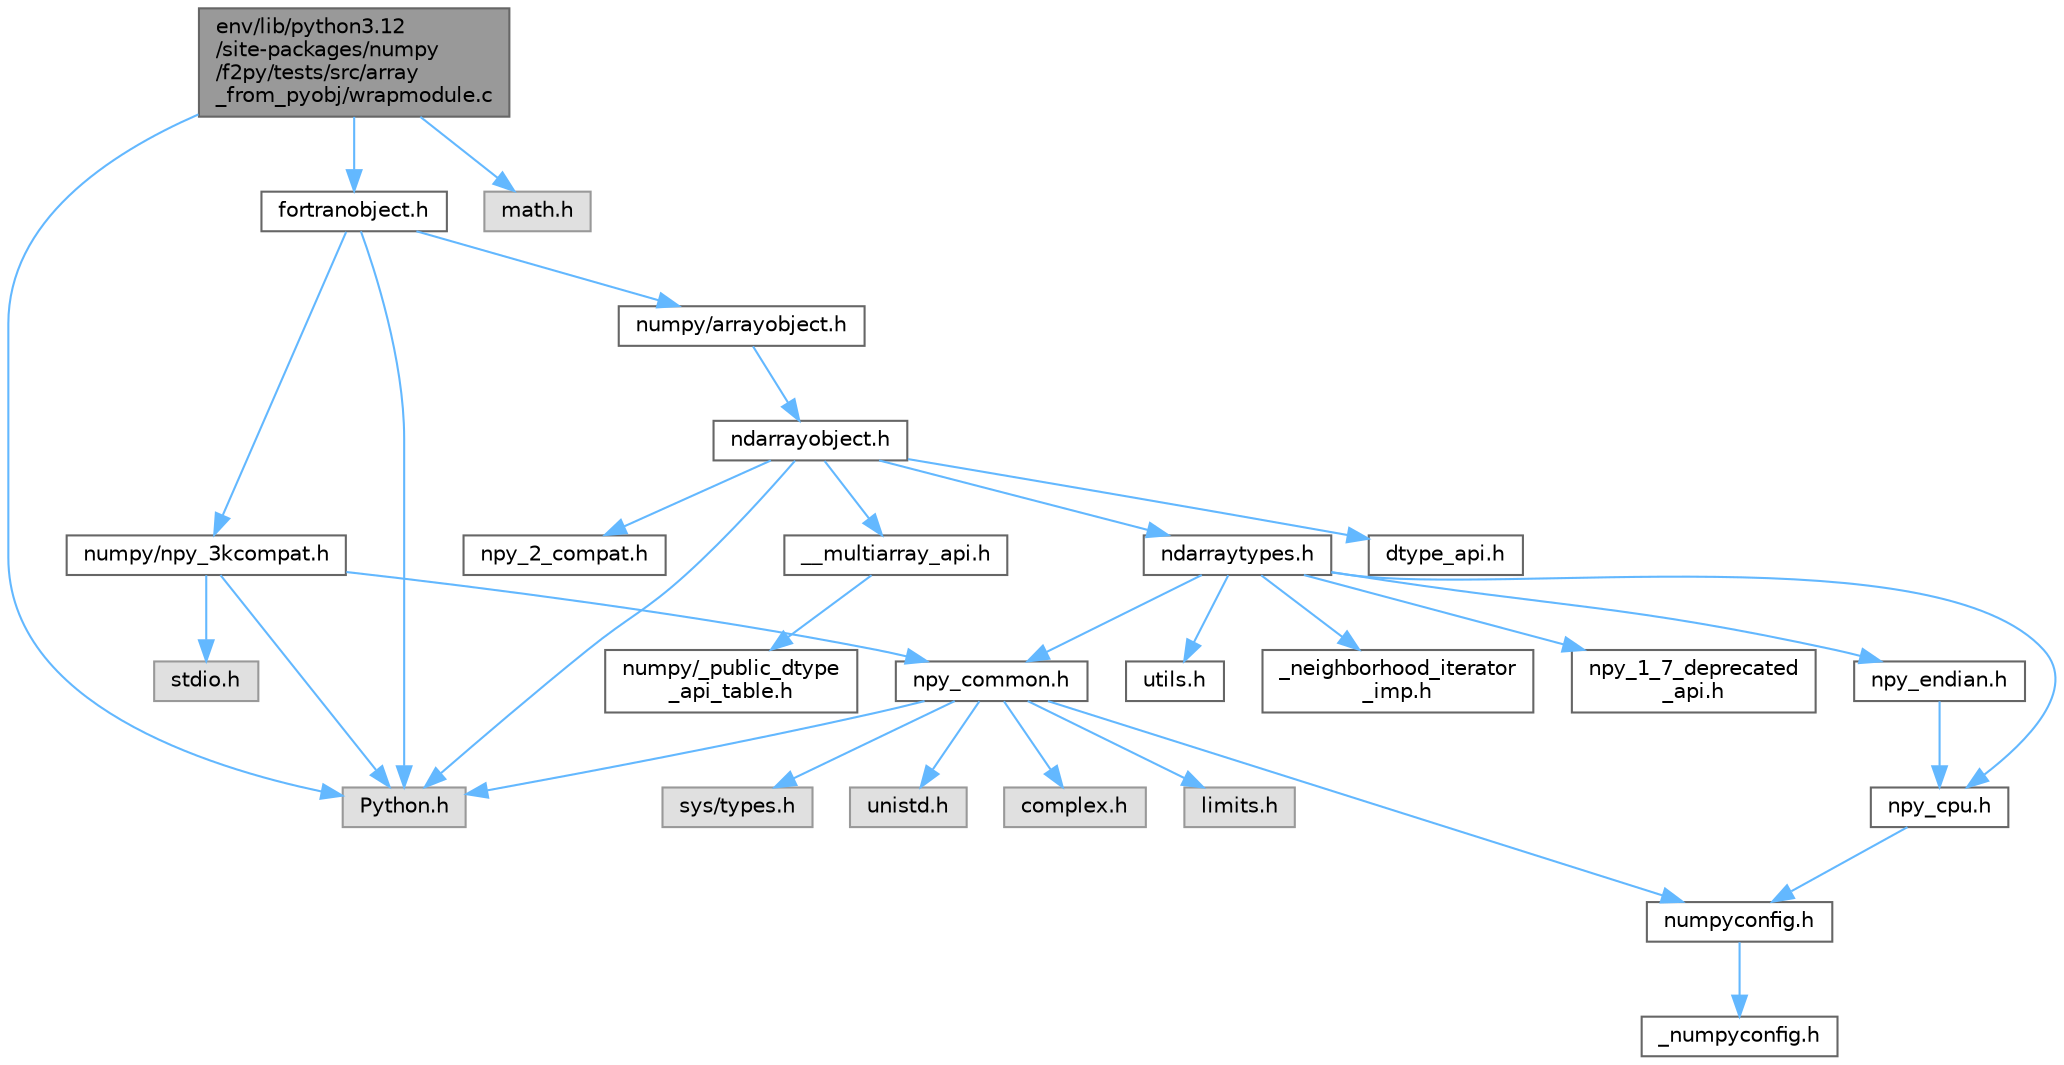 digraph "env/lib/python3.12/site-packages/numpy/f2py/tests/src/array_from_pyobj/wrapmodule.c"
{
 // LATEX_PDF_SIZE
  bgcolor="transparent";
  edge [fontname=Helvetica,fontsize=10,labelfontname=Helvetica,labelfontsize=10];
  node [fontname=Helvetica,fontsize=10,shape=box,height=0.2,width=0.4];
  Node1 [id="Node000001",label="env/lib/python3.12\l/site-packages/numpy\l/f2py/tests/src/array\l_from_pyobj/wrapmodule.c",height=0.2,width=0.4,color="gray40", fillcolor="grey60", style="filled", fontcolor="black",tooltip=" "];
  Node1 -> Node2 [id="edge32_Node000001_Node000002",color="steelblue1",style="solid",tooltip=" "];
  Node2 [id="Node000002",label="Python.h",height=0.2,width=0.4,color="grey60", fillcolor="#E0E0E0", style="filled",tooltip=" "];
  Node1 -> Node3 [id="edge33_Node000001_Node000003",color="steelblue1",style="solid",tooltip=" "];
  Node3 [id="Node000003",label="fortranobject.h",height=0.2,width=0.4,color="grey40", fillcolor="white", style="filled",URL="$fortranobject_8h.html",tooltip=" "];
  Node3 -> Node2 [id="edge34_Node000003_Node000002",color="steelblue1",style="solid",tooltip=" "];
  Node3 -> Node4 [id="edge35_Node000003_Node000004",color="steelblue1",style="solid",tooltip=" "];
  Node4 [id="Node000004",label="numpy/arrayobject.h",height=0.2,width=0.4,color="grey40", fillcolor="white", style="filled",URL="$arrayobject_8h.html",tooltip=" "];
  Node4 -> Node5 [id="edge36_Node000004_Node000005",color="steelblue1",style="solid",tooltip=" "];
  Node5 [id="Node000005",label="ndarrayobject.h",height=0.2,width=0.4,color="grey40", fillcolor="white", style="filled",URL="$ndarrayobject_8h.html",tooltip=" "];
  Node5 -> Node2 [id="edge37_Node000005_Node000002",color="steelblue1",style="solid",tooltip=" "];
  Node5 -> Node6 [id="edge38_Node000005_Node000006",color="steelblue1",style="solid",tooltip=" "];
  Node6 [id="Node000006",label="ndarraytypes.h",height=0.2,width=0.4,color="grey40", fillcolor="white", style="filled",URL="$ndarraytypes_8h.html",tooltip=" "];
  Node6 -> Node7 [id="edge39_Node000006_Node000007",color="steelblue1",style="solid",tooltip=" "];
  Node7 [id="Node000007",label="npy_common.h",height=0.2,width=0.4,color="grey40", fillcolor="white", style="filled",URL="$npy__common_8h.html",tooltip=" "];
  Node7 -> Node2 [id="edge40_Node000007_Node000002",color="steelblue1",style="solid",tooltip=" "];
  Node7 -> Node8 [id="edge41_Node000007_Node000008",color="steelblue1",style="solid",tooltip=" "];
  Node8 [id="Node000008",label="numpyconfig.h",height=0.2,width=0.4,color="grey40", fillcolor="white", style="filled",URL="$numpyconfig_8h.html",tooltip=" "];
  Node8 -> Node9 [id="edge42_Node000008_Node000009",color="steelblue1",style="solid",tooltip=" "];
  Node9 [id="Node000009",label="_numpyconfig.h",height=0.2,width=0.4,color="grey40", fillcolor="white", style="filled",URL="$__numpyconfig_8h.html",tooltip=" "];
  Node7 -> Node10 [id="edge43_Node000007_Node000010",color="steelblue1",style="solid",tooltip=" "];
  Node10 [id="Node000010",label="sys/types.h",height=0.2,width=0.4,color="grey60", fillcolor="#E0E0E0", style="filled",tooltip=" "];
  Node7 -> Node11 [id="edge44_Node000007_Node000011",color="steelblue1",style="solid",tooltip=" "];
  Node11 [id="Node000011",label="unistd.h",height=0.2,width=0.4,color="grey60", fillcolor="#E0E0E0", style="filled",tooltip=" "];
  Node7 -> Node12 [id="edge45_Node000007_Node000012",color="steelblue1",style="solid",tooltip=" "];
  Node12 [id="Node000012",label="complex.h",height=0.2,width=0.4,color="grey60", fillcolor="#E0E0E0", style="filled",tooltip=" "];
  Node7 -> Node13 [id="edge46_Node000007_Node000013",color="steelblue1",style="solid",tooltip=" "];
  Node13 [id="Node000013",label="limits.h",height=0.2,width=0.4,color="grey60", fillcolor="#E0E0E0", style="filled",tooltip=" "];
  Node6 -> Node14 [id="edge47_Node000006_Node000014",color="steelblue1",style="solid",tooltip=" "];
  Node14 [id="Node000014",label="npy_endian.h",height=0.2,width=0.4,color="grey40", fillcolor="white", style="filled",URL="$npy__endian_8h.html",tooltip=" "];
  Node14 -> Node15 [id="edge48_Node000014_Node000015",color="steelblue1",style="solid",tooltip=" "];
  Node15 [id="Node000015",label="npy_cpu.h",height=0.2,width=0.4,color="grey40", fillcolor="white", style="filled",URL="$npy__cpu_8h.html",tooltip=" "];
  Node15 -> Node8 [id="edge49_Node000015_Node000008",color="steelblue1",style="solid",tooltip=" "];
  Node6 -> Node15 [id="edge50_Node000006_Node000015",color="steelblue1",style="solid",tooltip=" "];
  Node6 -> Node16 [id="edge51_Node000006_Node000016",color="steelblue1",style="solid",tooltip=" "];
  Node16 [id="Node000016",label="utils.h",height=0.2,width=0.4,color="grey40", fillcolor="white", style="filled",URL="$utils_8h.html",tooltip=" "];
  Node6 -> Node17 [id="edge52_Node000006_Node000017",color="steelblue1",style="solid",tooltip=" "];
  Node17 [id="Node000017",label="_neighborhood_iterator\l_imp.h",height=0.2,width=0.4,color="grey40", fillcolor="white", style="filled",URL="$__neighborhood__iterator__imp_8h.html",tooltip=" "];
  Node6 -> Node18 [id="edge53_Node000006_Node000018",color="steelblue1",style="solid",tooltip=" "];
  Node18 [id="Node000018",label="npy_1_7_deprecated\l_api.h",height=0.2,width=0.4,color="grey40", fillcolor="white", style="filled",URL="$npy__1__7__deprecated__api_8h.html",tooltip=" "];
  Node5 -> Node19 [id="edge54_Node000005_Node000019",color="steelblue1",style="solid",tooltip=" "];
  Node19 [id="Node000019",label="dtype_api.h",height=0.2,width=0.4,color="grey40", fillcolor="white", style="filled",URL="$dtype__api_8h.html",tooltip=" "];
  Node5 -> Node20 [id="edge55_Node000005_Node000020",color="steelblue1",style="solid",tooltip=" "];
  Node20 [id="Node000020",label="__multiarray_api.h",height=0.2,width=0.4,color="grey40", fillcolor="white", style="filled",URL="$____multiarray__api_8h.html",tooltip=" "];
  Node20 -> Node21 [id="edge56_Node000020_Node000021",color="steelblue1",style="solid",tooltip=" "];
  Node21 [id="Node000021",label="numpy/_public_dtype\l_api_table.h",height=0.2,width=0.4,color="grey40", fillcolor="white", style="filled",URL="$__public__dtype__api__table_8h.html",tooltip=" "];
  Node5 -> Node22 [id="edge57_Node000005_Node000022",color="steelblue1",style="solid",tooltip=" "];
  Node22 [id="Node000022",label="npy_2_compat.h",height=0.2,width=0.4,color="grey40", fillcolor="white", style="filled",URL="$npy__2__compat_8h.html",tooltip=" "];
  Node3 -> Node23 [id="edge58_Node000003_Node000023",color="steelblue1",style="solid",tooltip=" "];
  Node23 [id="Node000023",label="numpy/npy_3kcompat.h",height=0.2,width=0.4,color="grey40", fillcolor="white", style="filled",URL="$npy__3kcompat_8h.html",tooltip=" "];
  Node23 -> Node2 [id="edge59_Node000023_Node000002",color="steelblue1",style="solid",tooltip=" "];
  Node23 -> Node24 [id="edge60_Node000023_Node000024",color="steelblue1",style="solid",tooltip=" "];
  Node24 [id="Node000024",label="stdio.h",height=0.2,width=0.4,color="grey60", fillcolor="#E0E0E0", style="filled",tooltip=" "];
  Node23 -> Node7 [id="edge61_Node000023_Node000007",color="steelblue1",style="solid",tooltip=" "];
  Node1 -> Node25 [id="edge62_Node000001_Node000025",color="steelblue1",style="solid",tooltip=" "];
  Node25 [id="Node000025",label="math.h",height=0.2,width=0.4,color="grey60", fillcolor="#E0E0E0", style="filled",tooltip=" "];
}
